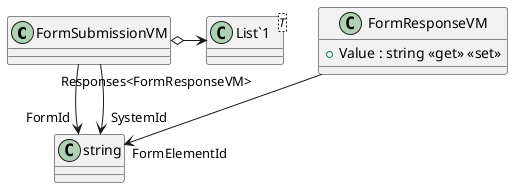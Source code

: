 @startuml
class FormSubmissionVM {
}
class FormResponseVM {
    + Value : string <<get>> <<set>>
}
class "List`1"<T> {
}
FormSubmissionVM --> "FormId" string
FormSubmissionVM --> "SystemId" string
FormSubmissionVM o-> "Responses<FormResponseVM>" "List`1"
FormResponseVM --> "FormElementId" string
@enduml
